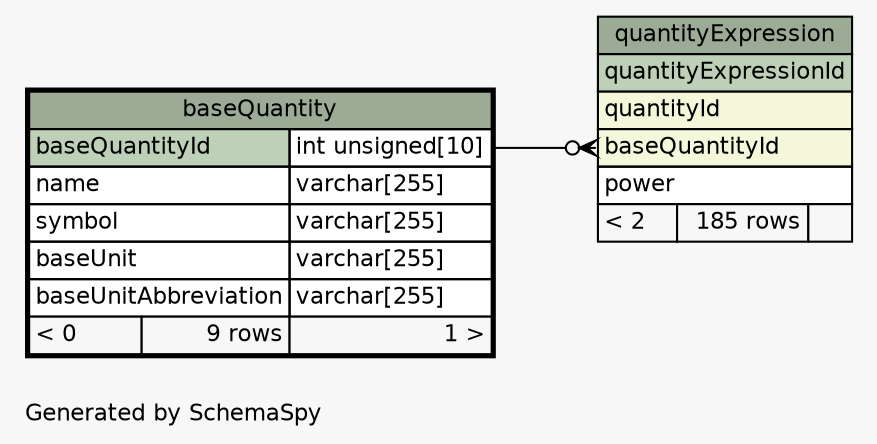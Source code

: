 // dot 2.38.0 on Mac OS X 10.11.6
// SchemaSpy rev 590
digraph "oneDegreeRelationshipsDiagram" {
  graph [
    rankdir="RL"
    bgcolor="#f7f7f7"
    label="\nGenerated by SchemaSpy"
    labeljust="l"
    nodesep="0.18"
    ranksep="0.46"
    fontname="Helvetica"
    fontsize="11"
  ];
  node [
    fontname="Helvetica"
    fontsize="11"
    shape="plaintext"
  ];
  edge [
    arrowsize="0.8"
  ];
  "quantityExpression":"baseQuantityId":w -> "baseQuantity":"baseQuantityId.type":e [arrowhead=none dir=back arrowtail=crowodot];
  "baseQuantity" [
    label=<
    <TABLE BORDER="2" CELLBORDER="1" CELLSPACING="0" BGCOLOR="#ffffff">
      <TR><TD COLSPAN="3" BGCOLOR="#9bab96" ALIGN="CENTER">baseQuantity</TD></TR>
      <TR><TD PORT="baseQuantityId" COLSPAN="2" BGCOLOR="#bed1b8" ALIGN="LEFT">baseQuantityId</TD><TD PORT="baseQuantityId.type" ALIGN="LEFT">int unsigned[10]</TD></TR>
      <TR><TD PORT="name" COLSPAN="2" ALIGN="LEFT">name</TD><TD PORT="name.type" ALIGN="LEFT">varchar[255]</TD></TR>
      <TR><TD PORT="symbol" COLSPAN="2" ALIGN="LEFT">symbol</TD><TD PORT="symbol.type" ALIGN="LEFT">varchar[255]</TD></TR>
      <TR><TD PORT="baseUnit" COLSPAN="2" ALIGN="LEFT">baseUnit</TD><TD PORT="baseUnit.type" ALIGN="LEFT">varchar[255]</TD></TR>
      <TR><TD PORT="baseUnitAbbreviation" COLSPAN="2" ALIGN="LEFT">baseUnitAbbreviation</TD><TD PORT="baseUnitAbbreviation.type" ALIGN="LEFT">varchar[255]</TD></TR>
      <TR><TD ALIGN="LEFT" BGCOLOR="#f7f7f7">&lt; 0</TD><TD ALIGN="RIGHT" BGCOLOR="#f7f7f7">9 rows</TD><TD ALIGN="RIGHT" BGCOLOR="#f7f7f7">1 &gt;</TD></TR>
    </TABLE>>
    URL="baseQuantity.html"
    tooltip="baseQuantity"
  ];
  "quantityExpression" [
    label=<
    <TABLE BORDER="0" CELLBORDER="1" CELLSPACING="0" BGCOLOR="#ffffff">
      <TR><TD COLSPAN="3" BGCOLOR="#9bab96" ALIGN="CENTER">quantityExpression</TD></TR>
      <TR><TD PORT="quantityExpressionId" COLSPAN="3" BGCOLOR="#bed1b8" ALIGN="LEFT">quantityExpressionId</TD></TR>
      <TR><TD PORT="quantityId" COLSPAN="3" BGCOLOR="#f4f7da" ALIGN="LEFT">quantityId</TD></TR>
      <TR><TD PORT="baseQuantityId" COLSPAN="3" BGCOLOR="#f4f7da" ALIGN="LEFT">baseQuantityId</TD></TR>
      <TR><TD PORT="power" COLSPAN="3" ALIGN="LEFT">power</TD></TR>
      <TR><TD ALIGN="LEFT" BGCOLOR="#f7f7f7">&lt; 2</TD><TD ALIGN="RIGHT" BGCOLOR="#f7f7f7">185 rows</TD><TD ALIGN="RIGHT" BGCOLOR="#f7f7f7">  </TD></TR>
    </TABLE>>
    URL="quantityExpression.html"
    tooltip="quantityExpression"
  ];
}
